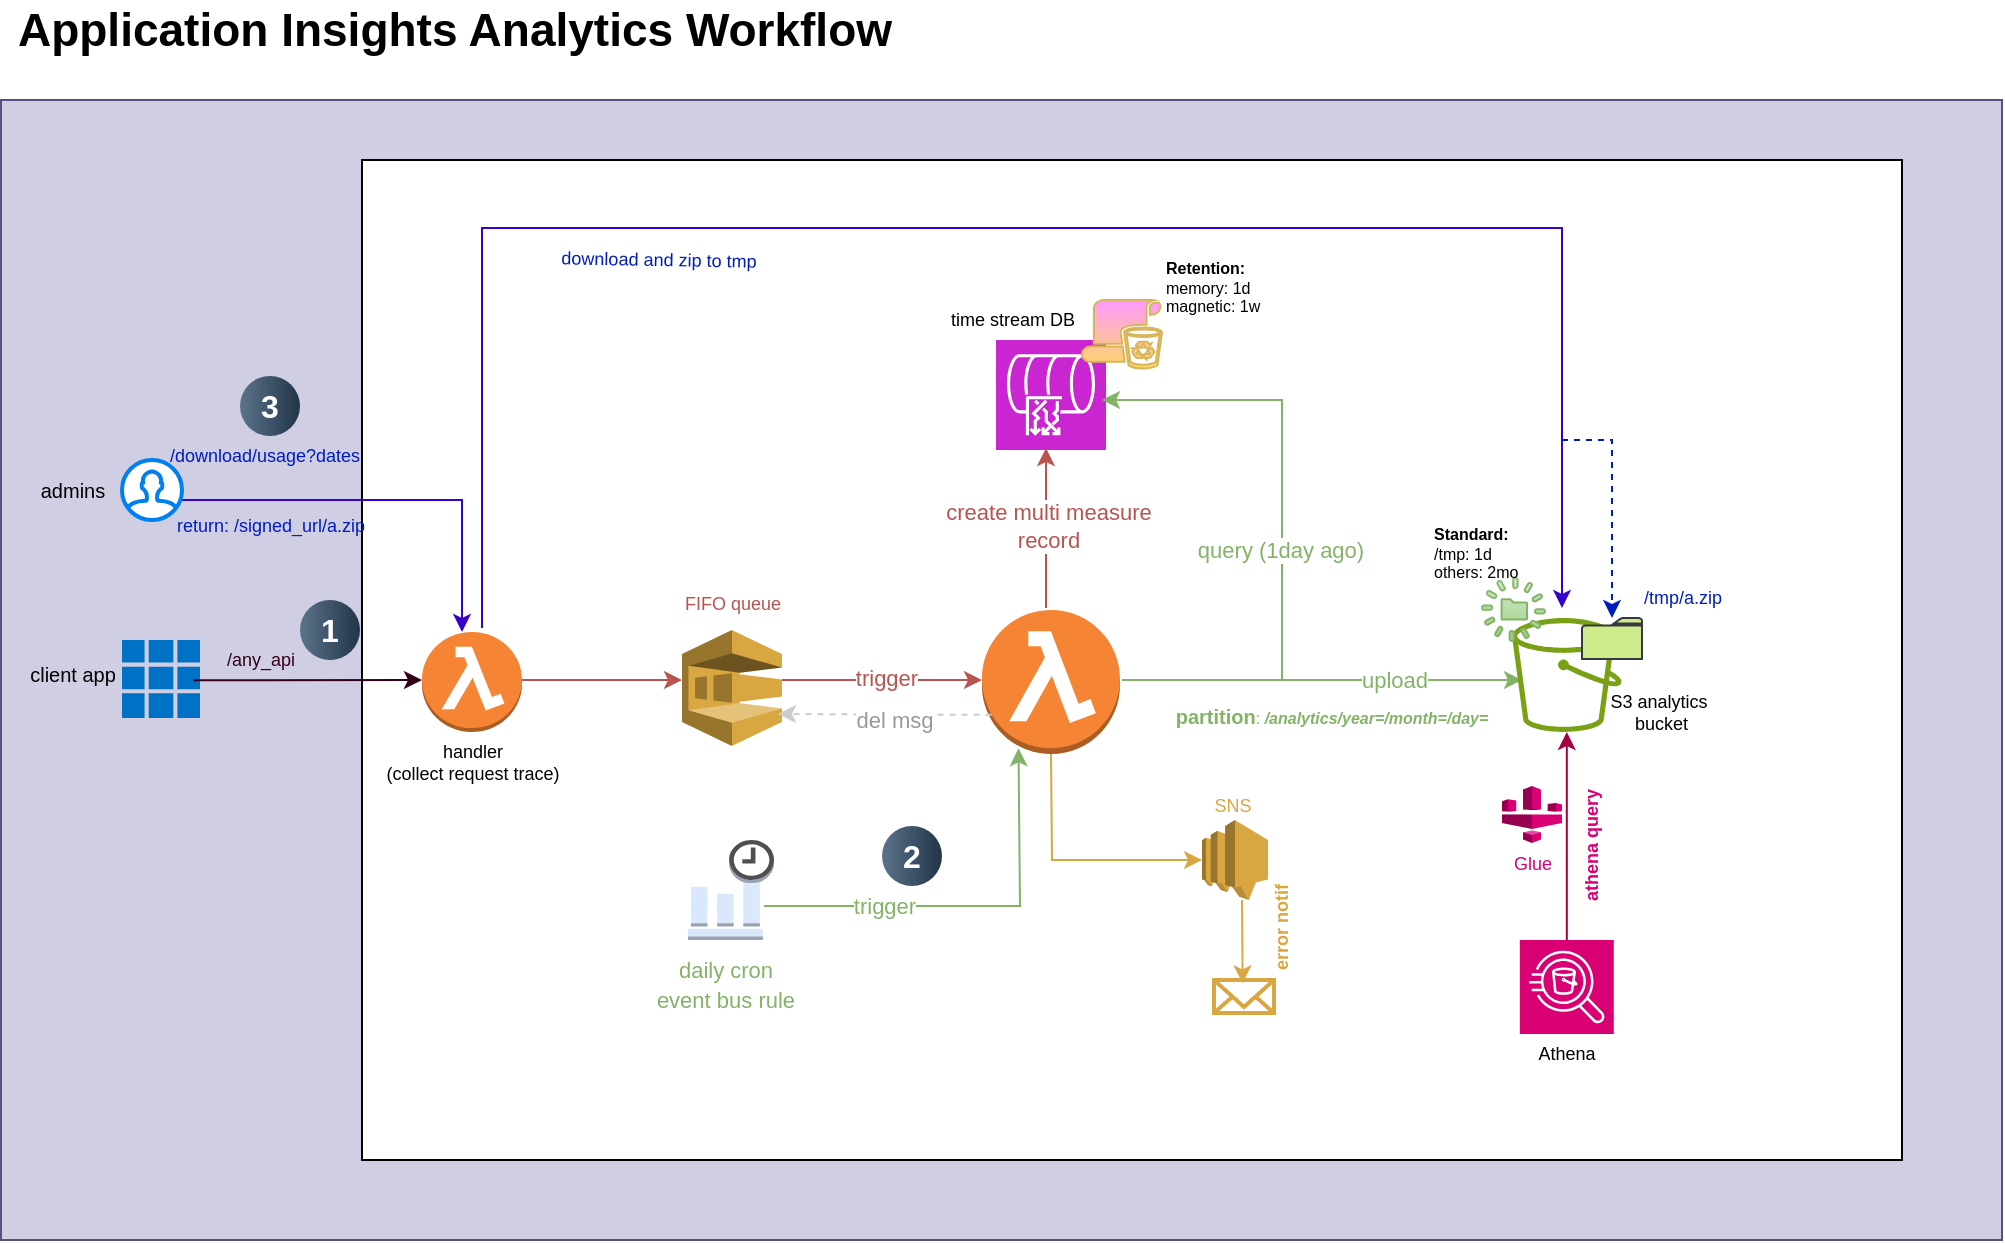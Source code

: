 <mxfile version="24.7.14">
  <diagram name="Page-1" id="0lJXDNrMR73nAN8ZaPba">
    <mxGraphModel dx="1221" dy="1708" grid="1" gridSize="10" guides="1" tooltips="1" connect="1" arrows="1" fold="1" page="1" pageScale="1" pageWidth="850" pageHeight="1100" math="0" shadow="0">
      <root>
        <mxCell id="0" />
        <mxCell id="1" parent="0" />
        <mxCell id="0Ny62CUeT-b2j1MteKPA-1" value="" style="rounded=0;whiteSpace=wrap;html=1;fillColor=#d0cee2;strokeColor=#56517e;" parent="1" vertex="1">
          <mxGeometry x="39.5" y="-40" width="1000.5" height="570" as="geometry" />
        </mxCell>
        <mxCell id="iN4ySx44UxkcBDWheNLw-99" value="" style="rounded=0;whiteSpace=wrap;html=1;" parent="1" vertex="1">
          <mxGeometry x="220" y="-10" width="770" height="500" as="geometry" />
        </mxCell>
        <mxCell id="iN4ySx44UxkcBDWheNLw-1" value="" style="outlineConnect=0;dashed=0;verticalLabelPosition=bottom;verticalAlign=top;align=center;html=1;shape=mxgraph.aws3.lambda_function;fillColor=#F58534;gradientColor=none;" parent="1" vertex="1">
          <mxGeometry x="250" y="226" width="50" height="50" as="geometry" />
        </mxCell>
        <mxCell id="iN4ySx44UxkcBDWheNLw-2" value="" style="image;sketch=0;aspect=fixed;html=1;points=[];align=center;fontSize=12;image=img/lib/mscae/Client_Apps.svg;" parent="1" vertex="1">
          <mxGeometry x="100" y="230" width="39" height="39" as="geometry" />
        </mxCell>
        <mxCell id="iN4ySx44UxkcBDWheNLw-3" value="" style="endArrow=classic;html=1;rounded=0;fontColor=#33001A;strokeColor=#33001A;exitX=0.92;exitY=0.516;exitDx=0;exitDy=0;exitPerimeter=0;" parent="1" source="iN4ySx44UxkcBDWheNLw-2" edge="1">
          <mxGeometry width="50" height="50" relative="1" as="geometry">
            <mxPoint x="160" y="250" as="sourcePoint" />
            <mxPoint x="250" y="250" as="targetPoint" />
          </mxGeometry>
        </mxCell>
        <mxCell id="iN4ySx44UxkcBDWheNLw-4" value="" style="endArrow=classic;html=1;rounded=0;exitX=1;exitY=0.5;exitDx=0;exitDy=0;exitPerimeter=0;strokeColor=#B85450;" parent="1" edge="1">
          <mxGeometry width="50" height="50" relative="1" as="geometry">
            <mxPoint x="300" y="250" as="sourcePoint" />
            <mxPoint x="380" y="250" as="targetPoint" />
          </mxGeometry>
        </mxCell>
        <mxCell id="iN4ySx44UxkcBDWheNLw-5" value="" style="outlineConnect=0;dashed=0;verticalLabelPosition=bottom;verticalAlign=top;align=center;html=1;shape=mxgraph.aws3.sqs;fillColor=#D9A741;gradientColor=none;" parent="1" vertex="1">
          <mxGeometry x="380" y="225" width="50" height="58" as="geometry" />
        </mxCell>
        <mxCell id="iN4ySx44UxkcBDWheNLw-6" value="" style="outlineConnect=0;dashed=0;verticalLabelPosition=bottom;verticalAlign=top;align=center;html=1;shape=mxgraph.aws3.lambda_function;fillColor=#F58534;gradientColor=none;" parent="1" vertex="1">
          <mxGeometry x="530" y="215" width="69" height="72" as="geometry" />
        </mxCell>
        <mxCell id="iN4ySx44UxkcBDWheNLw-8" value="" style="endArrow=classic;html=1;rounded=0;fillColor=#f8cecc;strokeColor=#b85450;" parent="1" edge="1">
          <mxGeometry relative="1" as="geometry">
            <mxPoint x="430" y="250" as="sourcePoint" />
            <mxPoint x="530" y="250" as="targetPoint" />
          </mxGeometry>
        </mxCell>
        <mxCell id="iN4ySx44UxkcBDWheNLw-9" value="Label" style="edgeLabel;resizable=0;html=1;;align=center;verticalAlign=middle;" parent="iN4ySx44UxkcBDWheNLw-8" connectable="0" vertex="1">
          <mxGeometry relative="1" as="geometry" />
        </mxCell>
        <mxCell id="iN4ySx44UxkcBDWheNLw-10" value="trigger" style="edgeLabel;html=1;align=center;verticalAlign=middle;resizable=0;points=[];fontColor=#B85450;" parent="iN4ySx44UxkcBDWheNLw-8" vertex="1" connectable="0">
          <mxGeometry x="0.027" y="1" relative="1" as="geometry">
            <mxPoint as="offset" />
          </mxGeometry>
        </mxCell>
        <mxCell id="iN4ySx44UxkcBDWheNLw-11" value="" style="sketch=0;points=[[0,0,0],[0.25,0,0],[0.5,0,0],[0.75,0,0],[1,0,0],[0,1,0],[0.25,1,0],[0.5,1,0],[0.75,1,0],[1,1,0],[0,0.25,0],[0,0.5,0],[0,0.75,0],[1,0.25,0],[1,0.5,0],[1,0.75,0]];outlineConnect=0;fontColor=#232F3E;fillColor=#C925D1;strokeColor=#ffffff;dashed=0;verticalLabelPosition=bottom;verticalAlign=top;align=center;html=1;fontSize=12;fontStyle=0;aspect=fixed;shape=mxgraph.aws4.resourceIcon;resIcon=mxgraph.aws4.timestream;direction=south;" parent="1" vertex="1">
          <mxGeometry x="537" y="80" width="55" height="55" as="geometry" />
        </mxCell>
        <mxCell id="iN4ySx44UxkcBDWheNLw-12" value="" style="sketch=0;pointerEvents=1;shadow=0;dashed=0;html=1;strokeColor=#d6b656;fillColor=#FF99FF;labelPosition=center;verticalLabelPosition=bottom;verticalAlign=top;outlineConnect=0;align=center;shape=mxgraph.office.security.retention_policy;gradientColor=#ffd966;" parent="1" vertex="1">
          <mxGeometry x="580" y="60" width="40" height="35" as="geometry" />
        </mxCell>
        <mxCell id="iN4ySx44UxkcBDWheNLw-13" value="" style="outlineConnect=0;dashed=0;verticalLabelPosition=bottom;verticalAlign=top;align=center;html=1;shape=mxgraph.aws3.event_time_based;fillColor=#dae8fc;strokeColor=#9673A6;" parent="1" vertex="1">
          <mxGeometry x="383" y="330" width="43" height="50" as="geometry" />
        </mxCell>
        <mxCell id="iN4ySx44UxkcBDWheNLw-18" value="" style="endArrow=classic;html=1;rounded=0;fillColor=#e1d5e7;strokeColor=#82B366;entryX=0.279;entryY=0.988;entryDx=0;entryDy=0;entryPerimeter=0;fontColor=#82B366;" parent="1" edge="1">
          <mxGeometry width="50" height="50" relative="1" as="geometry">
            <mxPoint x="421" y="363" as="sourcePoint" />
            <mxPoint x="548.251" y="284.136" as="targetPoint" />
            <Array as="points">
              <mxPoint x="549" y="363" />
            </Array>
          </mxGeometry>
        </mxCell>
        <mxCell id="iN4ySx44UxkcBDWheNLw-19" value="trigger" style="edgeLabel;html=1;align=center;verticalAlign=middle;resizable=0;points=[];fontColor=#82B366;" parent="iN4ySx44UxkcBDWheNLw-18" vertex="1" connectable="0">
          <mxGeometry x="-0.418" relative="1" as="geometry">
            <mxPoint as="offset" />
          </mxGeometry>
        </mxCell>
        <mxCell id="iN4ySx44UxkcBDWheNLw-20" value="" style="endArrow=classic;html=1;rounded=0;fillColor=#f8cecc;strokeColor=#b85450;" parent="1" edge="1">
          <mxGeometry width="50" height="50" relative="1" as="geometry">
            <mxPoint x="562" y="214" as="sourcePoint" />
            <mxPoint x="562" y="134" as="targetPoint" />
          </mxGeometry>
        </mxCell>
        <mxCell id="iN4ySx44UxkcBDWheNLw-24" value="create multi measure&lt;div&gt;record&lt;/div&gt;" style="edgeLabel;html=1;align=center;verticalAlign=middle;resizable=0;points=[];fontColor=#B85450;" parent="iN4ySx44UxkcBDWheNLw-20" vertex="1" connectable="0">
          <mxGeometry x="0.019" y="-1" relative="1" as="geometry">
            <mxPoint as="offset" />
          </mxGeometry>
        </mxCell>
        <mxCell id="iN4ySx44UxkcBDWheNLw-27" value="" style="endArrow=classic;html=1;rounded=0;strokeColor=#82B366;" parent="1" edge="1">
          <mxGeometry width="50" height="50" relative="1" as="geometry">
            <mxPoint x="600" y="250" as="sourcePoint" />
            <mxPoint x="590" y="110" as="targetPoint" />
            <Array as="points">
              <mxPoint x="680" y="250" />
              <mxPoint x="680" y="110" />
            </Array>
          </mxGeometry>
        </mxCell>
        <mxCell id="iN4ySx44UxkcBDWheNLw-28" value="&lt;font color=&quot;#82b366&quot;&gt;query (1day ago)&lt;/font&gt;" style="edgeLabel;html=1;align=center;verticalAlign=middle;resizable=0;points=[];" parent="iN4ySx44UxkcBDWheNLw-27" vertex="1" connectable="0">
          <mxGeometry x="-0.066" y="1" relative="1" as="geometry">
            <mxPoint as="offset" />
          </mxGeometry>
        </mxCell>
        <mxCell id="iN4ySx44UxkcBDWheNLw-29" value="" style="endArrow=classic;html=1;rounded=0;strokeColor=#82B366;" parent="1" edge="1">
          <mxGeometry width="50" height="50" relative="1" as="geometry">
            <mxPoint x="600" y="250" as="sourcePoint" />
            <mxPoint x="800" y="250" as="targetPoint" />
          </mxGeometry>
        </mxCell>
        <mxCell id="iN4ySx44UxkcBDWheNLw-31" value="upload" style="edgeLabel;html=1;align=center;verticalAlign=middle;resizable=0;points=[];fontColor=#82B366;" parent="iN4ySx44UxkcBDWheNLw-29" vertex="1" connectable="0">
          <mxGeometry x="0.356" relative="1" as="geometry">
            <mxPoint as="offset" />
          </mxGeometry>
        </mxCell>
        <mxCell id="iN4ySx44UxkcBDWheNLw-30" value="" style="sketch=0;outlineConnect=0;fontColor=#232F3E;gradientColor=none;fillColor=#7AA116;strokeColor=none;dashed=0;verticalLabelPosition=bottom;verticalAlign=top;align=center;html=1;fontSize=12;fontStyle=0;aspect=fixed;pointerEvents=1;shape=mxgraph.aws4.bucket;" parent="1" vertex="1">
          <mxGeometry x="795" y="219" width="54.81" height="57" as="geometry" />
        </mxCell>
        <mxCell id="iN4ySx44UxkcBDWheNLw-45" value="&lt;span style=&quot;font-style: normal;&quot;&gt;&lt;font style=&quot;font-size: 10px;&quot;&gt;partition&lt;/font&gt;&lt;/span&gt;&lt;span style=&quot;font-style: normal; font-weight: normal;&quot;&gt;:&amp;nbsp;&lt;/span&gt;/analytics/year=/month=/day=" style="text;html=1;align=center;verticalAlign=middle;whiteSpace=wrap;rounded=0;fontColor=#82B366;fontStyle=3;fontSize=8;" parent="1" vertex="1">
          <mxGeometry x="650" y="260" width="110" height="16" as="geometry" />
        </mxCell>
        <mxCell id="iN4ySx44UxkcBDWheNLw-46" value="" style="sketch=0;html=1;aspect=fixed;strokeColor=#82b366;shadow=0;fillColor=#d5e8d4;verticalAlign=top;labelPosition=center;verticalLabelPosition=bottom;shape=mxgraph.gcp2.lifecycle;gradientColor=#97d077;" parent="1" vertex="1">
          <mxGeometry x="780" y="199" width="31.5" height="31.5" as="geometry" />
        </mxCell>
        <mxCell id="iN4ySx44UxkcBDWheNLw-48" value="&lt;font style=&quot;font-size: 11px;&quot;&gt;daily cron&lt;/font&gt;&lt;div&gt;&lt;font style=&quot;font-size: 11px;&quot;&gt;event bus rule&lt;/font&gt;&lt;/div&gt;" style="text;html=1;align=center;verticalAlign=middle;whiteSpace=wrap;rounded=0;fontColor=#82B366;" parent="1" vertex="1">
          <mxGeometry x="345.5" y="386.5" width="112" height="30" as="geometry" />
        </mxCell>
        <mxCell id="iN4ySx44UxkcBDWheNLw-55" value="/any_api" style="text;html=1;align=center;verticalAlign=middle;resizable=0;points=[];autosize=1;strokeColor=none;fillColor=none;fontSize=9;fontColor=#33001A;" parent="1" vertex="1">
          <mxGeometry x="139" y="230" width="60" height="20" as="geometry" />
        </mxCell>
        <mxCell id="iN4ySx44UxkcBDWheNLw-56" value="client app" style="text;html=1;align=center;verticalAlign=middle;resizable=0;points=[];autosize=1;strokeColor=none;fillColor=none;fontSize=10;" parent="1" vertex="1">
          <mxGeometry x="39.5" y="231.5" width="70" height="30" as="geometry" />
        </mxCell>
        <mxCell id="iN4ySx44UxkcBDWheNLw-57" value="handler&lt;div style=&quot;font-size: 9px;&quot;&gt;(collect request trace)&lt;/div&gt;" style="text;html=1;align=center;verticalAlign=middle;resizable=0;points=[];autosize=1;strokeColor=none;fillColor=none;fontSize=9;" parent="1" vertex="1">
          <mxGeometry x="220" y="271" width="110" height="40" as="geometry" />
        </mxCell>
        <mxCell id="iN4ySx44UxkcBDWheNLw-58" value="FIFO queue" style="text;html=1;align=center;verticalAlign=middle;resizable=0;points=[];autosize=1;strokeColor=none;fillColor=none;fontSize=9;fontColor=#B85450;" parent="1" vertex="1">
          <mxGeometry x="370" y="201.5" width="70" height="20" as="geometry" />
        </mxCell>
        <mxCell id="iN4ySx44UxkcBDWheNLw-60" value="" style="outlineConnect=0;dashed=0;verticalLabelPosition=bottom;verticalAlign=top;align=center;html=1;shape=mxgraph.aws3.sns;fillColor=#D9A741;gradientColor=none;" parent="1" vertex="1">
          <mxGeometry x="640" y="320" width="33" height="40" as="geometry" />
        </mxCell>
        <mxCell id="iN4ySx44UxkcBDWheNLw-61" value="/download/usage?dates" style="text;html=1;align=center;verticalAlign=middle;resizable=0;points=[];autosize=1;strokeColor=none;fillColor=none;fontSize=9;fontColor=#001DBC;" parent="1" vertex="1">
          <mxGeometry x="111" y="128" width="120" height="20" as="geometry" />
        </mxCell>
        <mxCell id="iN4ySx44UxkcBDWheNLw-63" value="" style="endArrow=classic;html=1;rounded=0;exitX=0.098;exitY=0.728;exitDx=0;exitDy=0;exitPerimeter=0;dashed=1;strokeColor=#CCCCCC;fontColor=#999999;" parent="1" edge="1">
          <mxGeometry width="50" height="50" relative="1" as="geometry">
            <mxPoint x="534.762" y="267.416" as="sourcePoint" />
            <mxPoint x="428" y="267" as="targetPoint" />
          </mxGeometry>
        </mxCell>
        <mxCell id="iN4ySx44UxkcBDWheNLw-65" value="del msg" style="edgeLabel;html=1;align=center;verticalAlign=middle;resizable=0;points=[];fontColor=#999999;" parent="iN4ySx44UxkcBDWheNLw-63" vertex="1" connectable="0">
          <mxGeometry x="-0.081" y="3" relative="1" as="geometry">
            <mxPoint as="offset" />
          </mxGeometry>
        </mxCell>
        <mxCell id="iN4ySx44UxkcBDWheNLw-66" value="time stream DB" style="text;html=1;align=center;verticalAlign=middle;resizable=0;points=[];autosize=1;strokeColor=none;fillColor=none;fontSize=9;" parent="1" vertex="1">
          <mxGeometry x="500" y="60" width="90" height="20" as="geometry" />
        </mxCell>
        <mxCell id="iN4ySx44UxkcBDWheNLw-68" value="" style="sketch=0;pointerEvents=1;shadow=0;dashed=0;html=1;strokeColor=#36393d;labelPosition=center;verticalLabelPosition=bottom;verticalAlign=top;outlineConnect=0;align=center;shape=mxgraph.office.concepts.folder;fillColor=#cdeb8b;" parent="1" vertex="1">
          <mxGeometry x="830" y="219" width="30" height="20.5" as="geometry" />
        </mxCell>
        <mxCell id="iN4ySx44UxkcBDWheNLw-69" value="" style="endArrow=classic;html=1;rounded=0;fillColor=#6a00ff;strokeColor=#3700CC;" parent="1" edge="1">
          <mxGeometry width="50" height="50" relative="1" as="geometry">
            <mxPoint x="140" y="160" as="sourcePoint" />
            <mxPoint x="270" y="226" as="targetPoint" />
            <Array as="points">
              <mxPoint x="130" y="160" />
              <mxPoint x="140" y="160" />
              <mxPoint x="270" y="160" />
            </Array>
          </mxGeometry>
        </mxCell>
        <mxCell id="iN4ySx44UxkcBDWheNLw-71" value="" style="endArrow=classic;html=1;rounded=0;fillColor=#6a00ff;strokeColor=#3700CC;" parent="1" edge="1">
          <mxGeometry width="50" height="50" relative="1" as="geometry">
            <mxPoint x="280" y="224" as="sourcePoint" />
            <mxPoint x="820" y="214" as="targetPoint" />
            <Array as="points">
              <mxPoint x="280" y="24" />
              <mxPoint x="820" y="24" />
              <mxPoint x="820" y="110" />
            </Array>
          </mxGeometry>
        </mxCell>
        <mxCell id="iN4ySx44UxkcBDWheNLw-72" value="" style="endArrow=classic;html=1;rounded=0;fillColor=#0050ef;strokeColor=#001DBC;dashed=1;" parent="1" target="iN4ySx44UxkcBDWheNLw-68" edge="1">
          <mxGeometry width="50" height="50" relative="1" as="geometry">
            <mxPoint x="820" y="130" as="sourcePoint" />
            <mxPoint x="870" y="80" as="targetPoint" />
            <Array as="points">
              <mxPoint x="845" y="130" />
            </Array>
          </mxGeometry>
        </mxCell>
        <mxCell id="iN4ySx44UxkcBDWheNLw-75" value="S3 analytics&lt;div&gt;&amp;nbsp;bucket&lt;/div&gt;" style="text;html=1;align=center;verticalAlign=middle;resizable=0;points=[];autosize=1;strokeColor=none;fillColor=none;fontSize=9;" parent="1" vertex="1">
          <mxGeometry x="833" y="246" width="70" height="40" as="geometry" />
        </mxCell>
        <mxCell id="iN4ySx44UxkcBDWheNLw-76" value="/tmp/a.zip" style="text;html=1;align=center;verticalAlign=middle;resizable=0;points=[];autosize=1;strokeColor=none;fillColor=none;fontSize=9;fontColor=#001DBC;" parent="1" vertex="1">
          <mxGeometry x="849.81" y="199" width="60" height="20" as="geometry" />
        </mxCell>
        <mxCell id="iN4ySx44UxkcBDWheNLw-77" value="download and zip to tmp" style="text;html=1;align=center;verticalAlign=middle;resizable=0;points=[];autosize=1;strokeColor=none;fillColor=none;fontSize=9;fontColor=#001DBC;rotation=1;" parent="1" vertex="1">
          <mxGeometry x="307.5" y="30" width="120" height="20" as="geometry" />
        </mxCell>
        <mxCell id="iN4ySx44UxkcBDWheNLw-78" value="" style="html=1;verticalLabelPosition=bottom;align=center;labelBackgroundColor=#ffffff;verticalAlign=top;strokeWidth=2;strokeColor=#D9A741;shadow=0;dashed=0;shape=mxgraph.ios7.icons.mail;" parent="1" vertex="1">
          <mxGeometry x="646" y="400" width="30" height="16.5" as="geometry" />
        </mxCell>
        <mxCell id="iN4ySx44UxkcBDWheNLw-79" value="" style="endArrow=classic;html=1;rounded=0;exitX=0.5;exitY=1;exitDx=0;exitDy=0;exitPerimeter=0;strokeColor=#D9A741;" parent="1" source="iN4ySx44UxkcBDWheNLw-6" edge="1">
          <mxGeometry width="50" height="50" relative="1" as="geometry">
            <mxPoint x="910" y="360" as="sourcePoint" />
            <mxPoint x="640" y="340" as="targetPoint" />
            <Array as="points">
              <mxPoint x="565" y="340" />
            </Array>
          </mxGeometry>
        </mxCell>
        <mxCell id="iN4ySx44UxkcBDWheNLw-80" value="error notif" style="text;html=1;align=center;verticalAlign=middle;resizable=0;points=[];autosize=1;strokeColor=none;fillColor=none;fontSize=9;rotation=-90;fontColor=#D9A741;fontStyle=1" parent="1" vertex="1">
          <mxGeometry x="650" y="364" width="60" height="20" as="geometry" />
        </mxCell>
        <mxCell id="iN4ySx44UxkcBDWheNLw-81" value="&lt;font color=&quot;#d9a741&quot;&gt;SNS&lt;/font&gt;" style="text;html=1;align=center;verticalAlign=middle;resizable=0;points=[];autosize=1;strokeColor=none;fillColor=none;fontSize=9;" parent="1" vertex="1">
          <mxGeometry x="634.5" y="303" width="40" height="20" as="geometry" />
        </mxCell>
        <mxCell id="iN4ySx44UxkcBDWheNLw-82" value="" style="endArrow=classic;html=1;rounded=0;entryX=0.478;entryY=0.101;entryDx=0;entryDy=0;entryPerimeter=0;strokeColor=#D9A741;" parent="1" target="iN4ySx44UxkcBDWheNLw-78" edge="1">
          <mxGeometry width="50" height="50" relative="1" as="geometry">
            <mxPoint x="660" y="360" as="sourcePoint" />
            <mxPoint x="710" y="310" as="targetPoint" />
          </mxGeometry>
        </mxCell>
        <mxCell id="iN4ySx44UxkcBDWheNLw-84" value="" style="html=1;verticalLabelPosition=bottom;align=center;labelBackgroundColor=#ffffff;verticalAlign=top;strokeWidth=2;strokeColor=#0080F0;shadow=0;dashed=0;shape=mxgraph.ios7.icons.user;" parent="1" vertex="1">
          <mxGeometry x="100" y="140" width="30" height="30" as="geometry" />
        </mxCell>
        <mxCell id="iN4ySx44UxkcBDWheNLw-85" value="admins" style="text;html=1;align=center;verticalAlign=middle;resizable=0;points=[];autosize=1;strokeColor=none;fillColor=none;fontSize=10;" parent="1" vertex="1">
          <mxGeometry x="44.5" y="140" width="60" height="30" as="geometry" />
        </mxCell>
        <mxCell id="iN4ySx44UxkcBDWheNLw-86" value="return: /signed_url/a.zip" style="text;html=1;align=center;verticalAlign=middle;resizable=0;points=[];autosize=1;strokeColor=none;fillColor=none;fontSize=9;fontColor=#001DBC;" parent="1" vertex="1">
          <mxGeometry x="114" y="163.1" width="120" height="20" as="geometry" />
        </mxCell>
        <mxCell id="iN4ySx44UxkcBDWheNLw-87" value="" style="sketch=0;points=[[0,0,0],[0.25,0,0],[0.5,0,0],[0.75,0,0],[1,0,0],[0,1,0],[0.25,1,0],[0.5,1,0],[0.75,1,0],[1,1,0],[0,0.25,0],[0,0.5,0],[0,0.75,0],[1,0.25,0],[1,0.5,0],[1,0.75,0]];outlineConnect=0;fontColor=#232F3E;fillColor=#D80073;strokeColor=#ffffff;dashed=0;verticalLabelPosition=bottom;verticalAlign=top;align=center;html=1;fontSize=12;fontStyle=0;aspect=fixed;shape=mxgraph.aws4.resourceIcon;resIcon=mxgraph.aws4.athena;" parent="1" vertex="1">
          <mxGeometry x="798.9" y="380" width="47" height="47" as="geometry" />
        </mxCell>
        <mxCell id="iN4ySx44UxkcBDWheNLw-88" value="" style="endArrow=classic;html=1;rounded=0;exitX=0.5;exitY=0;exitDx=0;exitDy=0;exitPerimeter=0;fillColor=#d80073;strokeColor=#A50040;" parent="1" source="iN4ySx44UxkcBDWheNLw-87" target="iN4ySx44UxkcBDWheNLw-30" edge="1">
          <mxGeometry width="50" height="50" relative="1" as="geometry">
            <mxPoint x="720" y="380" as="sourcePoint" />
            <mxPoint x="770" y="330" as="targetPoint" />
          </mxGeometry>
        </mxCell>
        <mxCell id="iN4ySx44UxkcBDWheNLw-89" value="" style="outlineConnect=0;dashed=0;verticalLabelPosition=bottom;verticalAlign=top;align=center;html=1;shape=mxgraph.aws3.glue;fillColor=#D80073;fontColor=#ffffff;strokeColor=#A50040;" parent="1" vertex="1">
          <mxGeometry x="790" y="303" width="30" height="28.5" as="geometry" />
        </mxCell>
        <mxCell id="iN4ySx44UxkcBDWheNLw-90" value="athena query" style="text;html=1;align=center;verticalAlign=middle;resizable=0;points=[];autosize=1;strokeColor=none;fillColor=none;fontSize=9;rotation=-90;fontColor=#D80073;fontStyle=1" parent="1" vertex="1">
          <mxGeometry x="795" y="323" width="80" height="20" as="geometry" />
        </mxCell>
        <mxCell id="iN4ySx44UxkcBDWheNLw-91" value="Athena" style="text;html=1;align=center;verticalAlign=middle;resizable=0;points=[];autosize=1;strokeColor=none;fillColor=none;fontSize=9;" parent="1" vertex="1">
          <mxGeometry x="797.4" y="427" width="50" height="20" as="geometry" />
        </mxCell>
        <mxCell id="iN4ySx44UxkcBDWheNLw-92" value="Glue" style="text;html=1;align=center;verticalAlign=middle;resizable=0;points=[];autosize=1;strokeColor=none;fillColor=none;fontSize=9;fontColor=#D80073;" parent="1" vertex="1">
          <mxGeometry x="785" y="331.5" width="40" height="20" as="geometry" />
        </mxCell>
        <mxCell id="iN4ySx44UxkcBDWheNLw-94" value="&lt;div style=&quot;font-size: 8px;&quot;&gt;&lt;span style=&quot;font-size: 8px; text-wrap: nowrap;&quot;&gt;&lt;b style=&quot;font-size: 8px;&quot;&gt;Retention:&lt;/b&gt;&lt;/span&gt;&lt;/div&gt;&lt;span style=&quot;font-size: 8px; text-wrap: nowrap;&quot;&gt;memory: 1d&lt;/span&gt;&lt;div style=&quot;font-size: 8px; text-wrap: nowrap;&quot;&gt;magnetic: 1w&lt;/div&gt;" style="text;html=1;align=left;verticalAlign=middle;whiteSpace=wrap;rounded=0;fontSize=8;" parent="1" vertex="1">
          <mxGeometry x="620" y="40" width="50" height="27.5" as="geometry" />
        </mxCell>
        <mxCell id="iN4ySx44UxkcBDWheNLw-95" value="Application Insights Analytics Workflow" style="text;html=1;align=center;verticalAlign=middle;whiteSpace=wrap;rounded=0;fontStyle=1;fontSize=23;" parent="1" vertex="1">
          <mxGeometry x="39.5" y="-90" width="453" height="30" as="geometry" />
        </mxCell>
        <mxCell id="iN4ySx44UxkcBDWheNLw-100" value="" style="shape=image;html=1;verticalAlign=top;verticalLabelPosition=bottom;labelBackgroundColor=#ffffff;imageAspect=0;aspect=fixed;image=https://cdn2.iconfinder.com/data/icons/boxicons-logos/24/bxl-aws-128.png" parent="1" vertex="1">
          <mxGeometry x="226" y="416.5" width="65" height="65" as="geometry" />
        </mxCell>
        <mxCell id="iN4ySx44UxkcBDWheNLw-101" value="&lt;div style=&quot;font-size: 8px;&quot;&gt;&lt;font style=&quot;font-size: 8px;&quot;&gt;&lt;span style=&quot;text-wrap: nowrap; font-size: 8px;&quot;&gt;&lt;b style=&quot;font-size: 8px;&quot;&gt;Standard:&lt;/b&gt;&lt;/span&gt;&lt;/font&gt;&lt;/div&gt;&lt;font style=&quot;font-size: 8px;&quot;&gt;&lt;span style=&quot;text-wrap: nowrap; font-size: 8px;&quot;&gt;/tmp: 1d&lt;/span&gt;&lt;/font&gt;&lt;div style=&quot;font-size: 8px;&quot;&gt;&lt;font style=&quot;font-size: 8px;&quot;&gt;&lt;span style=&quot;text-wrap: nowrap; font-size: 8px;&quot;&gt;others: 2mo&lt;/span&gt;&lt;/font&gt;&lt;/div&gt;" style="text;html=1;align=left;verticalAlign=middle;whiteSpace=wrap;rounded=0;fontSize=8;" parent="1" vertex="1">
          <mxGeometry x="753.9" y="183.1" width="41.1" height="7.1" as="geometry" />
        </mxCell>
        <mxCell id="dBxbcNoGdtjNIj_vflxA-2" value="1" style="ellipse;whiteSpace=wrap;html=1;aspect=fixed;rotation=0;gradientColor=#223548;strokeColor=none;gradientDirection=east;fillColor=#5b738b;rounded=0;pointerEvents=0;fontFamily=Helvetica;fontSize=16;fontColor=#FFFFFF;spacingTop=4;spacingBottom=4;spacingLeft=4;spacingRight=4;points=[];fontStyle=1" vertex="1" parent="1">
          <mxGeometry x="189" y="210" width="30" height="30" as="geometry" />
        </mxCell>
        <mxCell id="dBxbcNoGdtjNIj_vflxA-3" value="2" style="ellipse;whiteSpace=wrap;html=1;aspect=fixed;rotation=0;gradientColor=#223548;strokeColor=none;gradientDirection=east;fillColor=#5b738b;rounded=0;pointerEvents=0;fontFamily=Helvetica;fontSize=16;fontColor=#FFFFFF;spacingTop=4;spacingBottom=4;spacingLeft=4;spacingRight=4;points=[];fontStyle=1" vertex="1" parent="1">
          <mxGeometry x="480" y="323" width="30" height="30" as="geometry" />
        </mxCell>
        <mxCell id="dBxbcNoGdtjNIj_vflxA-4" value="3" style="ellipse;whiteSpace=wrap;html=1;aspect=fixed;rotation=0;gradientColor=#223548;strokeColor=none;gradientDirection=east;fillColor=#5b738b;rounded=0;pointerEvents=0;fontFamily=Helvetica;fontSize=16;fontColor=#FFFFFF;spacingTop=4;spacingBottom=4;spacingLeft=4;spacingRight=4;points=[];fontStyle=1" vertex="1" parent="1">
          <mxGeometry x="159" y="98" width="30" height="30" as="geometry" />
        </mxCell>
      </root>
    </mxGraphModel>
  </diagram>
</mxfile>
